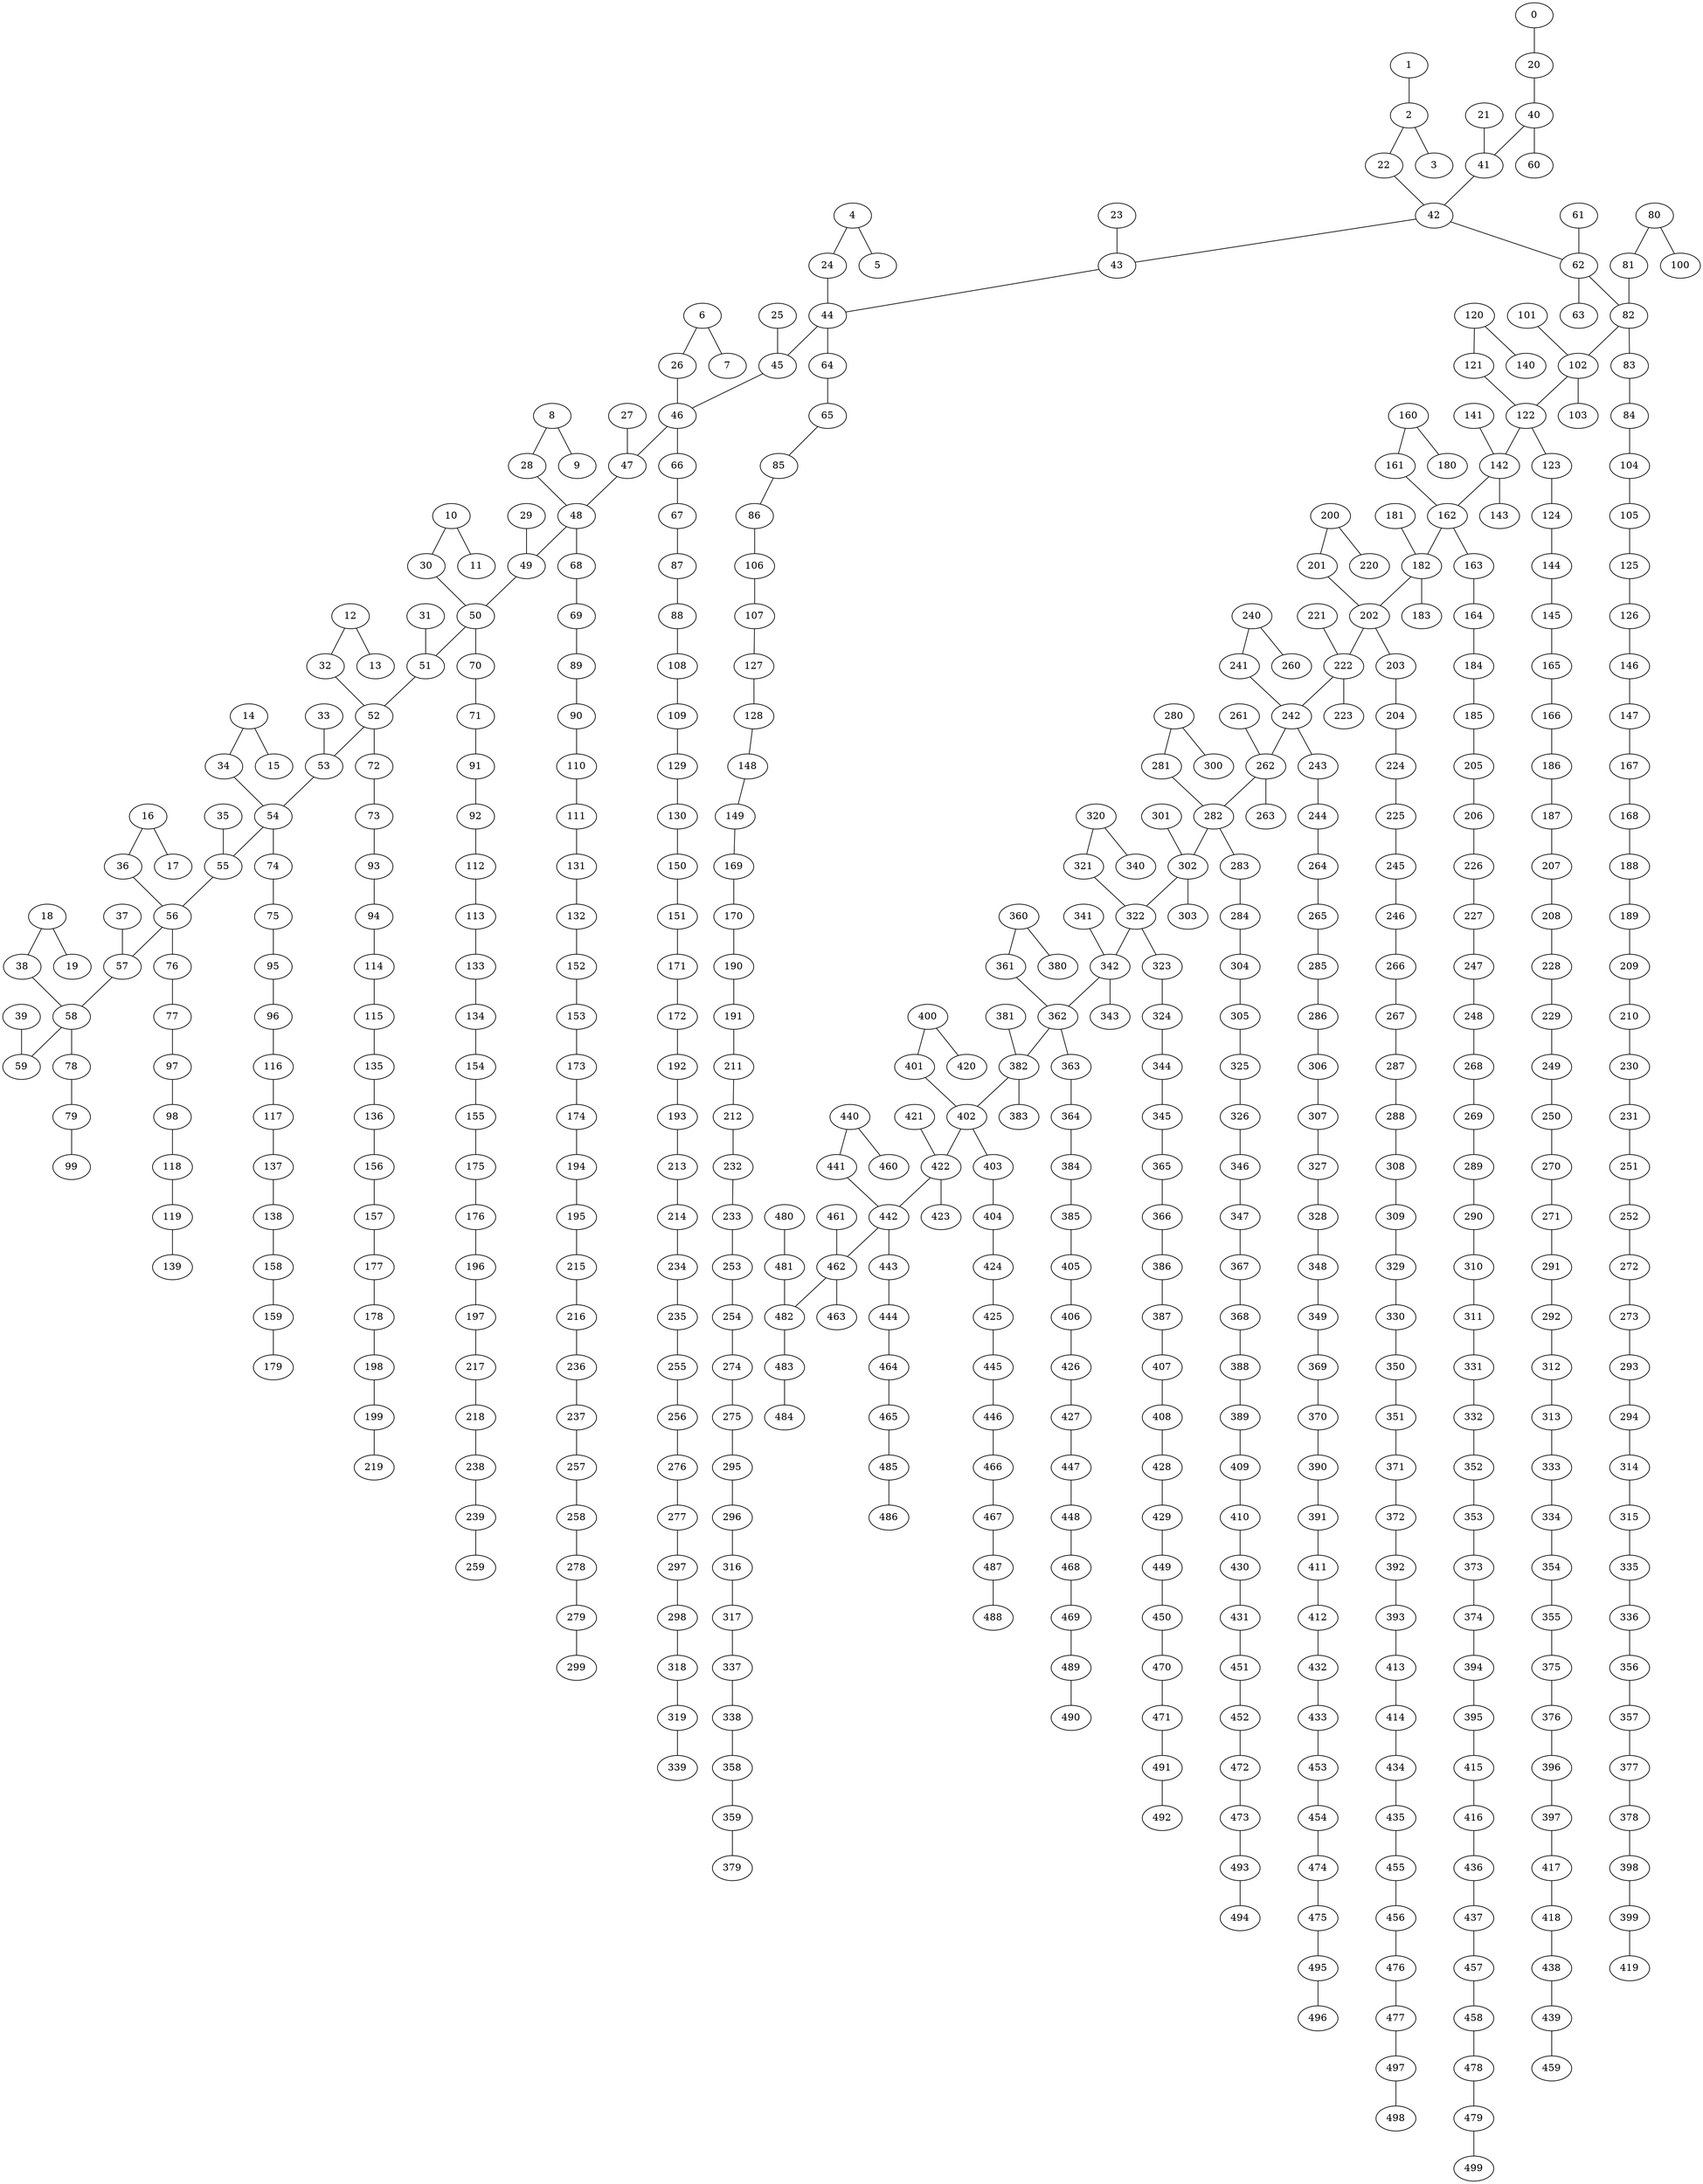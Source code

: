 graph Malla_500_BFS {
42;
22;
41;
43;
62;
61;
63;
82;
23;
44;
21;
40;
2;
1;
3;
20;
60;
24;
45;
64;
81;
83;
102;
101;
103;
122;
84;
80;
65;
25;
46;
4;
0;
5;
26;
47;
66;
85;
100;
104;
121;
123;
142;
141;
143;
162;
124;
120;
105;
86;
67;
27;
48;
6;
7;
28;
49;
68;
87;
106;
125;
140;
144;
161;
163;
182;
181;
183;
202;
164;
160;
145;
126;
107;
88;
69;
29;
50;
8;
9;
30;
51;
70;
89;
108;
127;
146;
165;
180;
184;
201;
203;
222;
221;
223;
242;
204;
200;
185;
166;
147;
128;
109;
90;
71;
31;
52;
10;
11;
32;
53;
72;
91;
110;
129;
148;
167;
186;
205;
220;
224;
241;
243;
262;
261;
263;
282;
244;
240;
225;
206;
187;
168;
149;
130;
111;
92;
73;
33;
54;
12;
13;
34;
55;
74;
93;
112;
131;
150;
169;
188;
207;
226;
245;
260;
264;
281;
283;
302;
301;
303;
322;
284;
280;
265;
246;
227;
208;
189;
170;
151;
132;
113;
94;
75;
35;
56;
14;
15;
36;
57;
76;
95;
114;
133;
152;
171;
190;
209;
228;
247;
266;
285;
300;
304;
321;
323;
342;
341;
343;
362;
324;
320;
305;
286;
267;
248;
229;
210;
191;
172;
153;
134;
115;
96;
77;
37;
58;
16;
17;
38;
59;
78;
97;
116;
135;
154;
173;
192;
211;
230;
249;
268;
287;
306;
325;
340;
344;
361;
363;
382;
381;
383;
402;
364;
360;
345;
326;
307;
288;
269;
250;
231;
212;
193;
174;
155;
136;
117;
98;
79;
39;
18;
19;
99;
118;
137;
156;
175;
194;
213;
232;
251;
270;
289;
308;
327;
346;
365;
380;
384;
401;
403;
422;
421;
423;
442;
404;
400;
385;
366;
347;
328;
309;
290;
271;
252;
233;
214;
195;
176;
157;
138;
119;
139;
158;
177;
196;
215;
234;
253;
272;
291;
310;
329;
348;
367;
386;
405;
420;
424;
441;
443;
462;
461;
463;
482;
444;
440;
425;
406;
387;
368;
349;
330;
311;
292;
273;
254;
235;
216;
197;
178;
159;
179;
198;
217;
236;
255;
274;
293;
312;
331;
350;
369;
388;
407;
426;
445;
460;
464;
481;
483;
484;
480;
465;
446;
427;
408;
389;
370;
351;
332;
313;
294;
275;
256;
237;
218;
199;
219;
238;
257;
276;
295;
314;
333;
352;
371;
390;
409;
428;
447;
466;
485;
486;
467;
448;
429;
410;
391;
372;
353;
334;
315;
296;
277;
258;
239;
259;
278;
297;
316;
335;
354;
373;
392;
411;
430;
449;
468;
487;
488;
469;
450;
431;
412;
393;
374;
355;
336;
317;
298;
279;
299;
318;
337;
356;
375;
394;
413;
432;
451;
470;
489;
490;
471;
452;
433;
414;
395;
376;
357;
338;
319;
339;
358;
377;
396;
415;
434;
453;
472;
491;
492;
473;
454;
435;
416;
397;
378;
359;
379;
398;
417;
436;
455;
474;
493;
494;
475;
456;
437;
418;
399;
419;
438;
457;
476;
495;
496;
477;
458;
439;
459;
478;
497;
498;
479;
499;
22 -- 42;
41 -- 42;
42 -- 43;
42 -- 62;
61 -- 62;
62 -- 63;
62 -- 82;
23 -- 43;
43 -- 44;
21 -- 41;
40 -- 41;
2 -- 22;
1 -- 2;
2 -- 3;
20 -- 40;
40 -- 60;
24 -- 44;
44 -- 45;
44 -- 64;
81 -- 82;
82 -- 83;
82 -- 102;
101 -- 102;
102 -- 103;
102 -- 122;
83 -- 84;
80 -- 81;
64 -- 65;
25 -- 45;
45 -- 46;
4 -- 24;
0 -- 20;
4 -- 5;
26 -- 46;
46 -- 47;
46 -- 66;
65 -- 85;
80 -- 100;
84 -- 104;
121 -- 122;
122 -- 123;
122 -- 142;
141 -- 142;
142 -- 143;
142 -- 162;
123 -- 124;
120 -- 121;
104 -- 105;
85 -- 86;
66 -- 67;
27 -- 47;
47 -- 48;
6 -- 26;
6 -- 7;
28 -- 48;
48 -- 49;
48 -- 68;
67 -- 87;
86 -- 106;
105 -- 125;
120 -- 140;
124 -- 144;
161 -- 162;
162 -- 163;
162 -- 182;
181 -- 182;
182 -- 183;
182 -- 202;
163 -- 164;
160 -- 161;
144 -- 145;
125 -- 126;
106 -- 107;
87 -- 88;
68 -- 69;
29 -- 49;
49 -- 50;
8 -- 28;
8 -- 9;
30 -- 50;
50 -- 51;
50 -- 70;
69 -- 89;
88 -- 108;
107 -- 127;
126 -- 146;
145 -- 165;
160 -- 180;
164 -- 184;
201 -- 202;
202 -- 203;
202 -- 222;
221 -- 222;
222 -- 223;
222 -- 242;
203 -- 204;
200 -- 201;
184 -- 185;
165 -- 166;
146 -- 147;
127 -- 128;
108 -- 109;
89 -- 90;
70 -- 71;
31 -- 51;
51 -- 52;
10 -- 30;
10 -- 11;
32 -- 52;
52 -- 53;
52 -- 72;
71 -- 91;
90 -- 110;
109 -- 129;
128 -- 148;
147 -- 167;
166 -- 186;
185 -- 205;
200 -- 220;
204 -- 224;
241 -- 242;
242 -- 243;
242 -- 262;
261 -- 262;
262 -- 263;
262 -- 282;
243 -- 244;
240 -- 241;
224 -- 225;
205 -- 206;
186 -- 187;
167 -- 168;
148 -- 149;
129 -- 130;
110 -- 111;
91 -- 92;
72 -- 73;
33 -- 53;
53 -- 54;
12 -- 32;
12 -- 13;
34 -- 54;
54 -- 55;
54 -- 74;
73 -- 93;
92 -- 112;
111 -- 131;
130 -- 150;
149 -- 169;
168 -- 188;
187 -- 207;
206 -- 226;
225 -- 245;
240 -- 260;
244 -- 264;
281 -- 282;
282 -- 283;
282 -- 302;
301 -- 302;
302 -- 303;
302 -- 322;
283 -- 284;
280 -- 281;
264 -- 265;
245 -- 246;
226 -- 227;
207 -- 208;
188 -- 189;
169 -- 170;
150 -- 151;
131 -- 132;
112 -- 113;
93 -- 94;
74 -- 75;
35 -- 55;
55 -- 56;
14 -- 34;
14 -- 15;
36 -- 56;
56 -- 57;
56 -- 76;
75 -- 95;
94 -- 114;
113 -- 133;
132 -- 152;
151 -- 171;
170 -- 190;
189 -- 209;
208 -- 228;
227 -- 247;
246 -- 266;
265 -- 285;
280 -- 300;
284 -- 304;
321 -- 322;
322 -- 323;
322 -- 342;
341 -- 342;
342 -- 343;
342 -- 362;
323 -- 324;
320 -- 321;
304 -- 305;
285 -- 286;
266 -- 267;
247 -- 248;
228 -- 229;
209 -- 210;
190 -- 191;
171 -- 172;
152 -- 153;
133 -- 134;
114 -- 115;
95 -- 96;
76 -- 77;
37 -- 57;
57 -- 58;
16 -- 36;
16 -- 17;
38 -- 58;
58 -- 59;
58 -- 78;
77 -- 97;
96 -- 116;
115 -- 135;
134 -- 154;
153 -- 173;
172 -- 192;
191 -- 211;
210 -- 230;
229 -- 249;
248 -- 268;
267 -- 287;
286 -- 306;
305 -- 325;
320 -- 340;
324 -- 344;
361 -- 362;
362 -- 363;
362 -- 382;
381 -- 382;
382 -- 383;
382 -- 402;
363 -- 364;
360 -- 361;
344 -- 345;
325 -- 326;
306 -- 307;
287 -- 288;
268 -- 269;
249 -- 250;
230 -- 231;
211 -- 212;
192 -- 193;
173 -- 174;
154 -- 155;
135 -- 136;
116 -- 117;
97 -- 98;
78 -- 79;
39 -- 59;
18 -- 38;
18 -- 19;
79 -- 99;
98 -- 118;
117 -- 137;
136 -- 156;
155 -- 175;
174 -- 194;
193 -- 213;
212 -- 232;
231 -- 251;
250 -- 270;
269 -- 289;
288 -- 308;
307 -- 327;
326 -- 346;
345 -- 365;
360 -- 380;
364 -- 384;
401 -- 402;
402 -- 403;
402 -- 422;
421 -- 422;
422 -- 423;
422 -- 442;
403 -- 404;
400 -- 401;
384 -- 385;
365 -- 366;
346 -- 347;
327 -- 328;
308 -- 309;
289 -- 290;
270 -- 271;
251 -- 252;
232 -- 233;
213 -- 214;
194 -- 195;
175 -- 176;
156 -- 157;
137 -- 138;
118 -- 119;
119 -- 139;
138 -- 158;
157 -- 177;
176 -- 196;
195 -- 215;
214 -- 234;
233 -- 253;
252 -- 272;
271 -- 291;
290 -- 310;
309 -- 329;
328 -- 348;
347 -- 367;
366 -- 386;
385 -- 405;
400 -- 420;
404 -- 424;
441 -- 442;
442 -- 443;
442 -- 462;
461 -- 462;
462 -- 463;
462 -- 482;
443 -- 444;
440 -- 441;
424 -- 425;
405 -- 406;
386 -- 387;
367 -- 368;
348 -- 349;
329 -- 330;
310 -- 311;
291 -- 292;
272 -- 273;
253 -- 254;
234 -- 235;
215 -- 216;
196 -- 197;
177 -- 178;
158 -- 159;
159 -- 179;
178 -- 198;
197 -- 217;
216 -- 236;
235 -- 255;
254 -- 274;
273 -- 293;
292 -- 312;
311 -- 331;
330 -- 350;
349 -- 369;
368 -- 388;
387 -- 407;
406 -- 426;
425 -- 445;
440 -- 460;
444 -- 464;
481 -- 482;
482 -- 483;
483 -- 484;
480 -- 481;
464 -- 465;
445 -- 446;
426 -- 427;
407 -- 408;
388 -- 389;
369 -- 370;
350 -- 351;
331 -- 332;
312 -- 313;
293 -- 294;
274 -- 275;
255 -- 256;
236 -- 237;
217 -- 218;
198 -- 199;
199 -- 219;
218 -- 238;
237 -- 257;
256 -- 276;
275 -- 295;
294 -- 314;
313 -- 333;
332 -- 352;
351 -- 371;
370 -- 390;
389 -- 409;
408 -- 428;
427 -- 447;
446 -- 466;
465 -- 485;
485 -- 486;
466 -- 467;
447 -- 448;
428 -- 429;
409 -- 410;
390 -- 391;
371 -- 372;
352 -- 353;
333 -- 334;
314 -- 315;
295 -- 296;
276 -- 277;
257 -- 258;
238 -- 239;
239 -- 259;
258 -- 278;
277 -- 297;
296 -- 316;
315 -- 335;
334 -- 354;
353 -- 373;
372 -- 392;
391 -- 411;
410 -- 430;
429 -- 449;
448 -- 468;
467 -- 487;
487 -- 488;
468 -- 469;
449 -- 450;
430 -- 431;
411 -- 412;
392 -- 393;
373 -- 374;
354 -- 355;
335 -- 336;
316 -- 317;
297 -- 298;
278 -- 279;
279 -- 299;
298 -- 318;
317 -- 337;
336 -- 356;
355 -- 375;
374 -- 394;
393 -- 413;
412 -- 432;
431 -- 451;
450 -- 470;
469 -- 489;
489 -- 490;
470 -- 471;
451 -- 452;
432 -- 433;
413 -- 414;
394 -- 395;
375 -- 376;
356 -- 357;
337 -- 338;
318 -- 319;
319 -- 339;
338 -- 358;
357 -- 377;
376 -- 396;
395 -- 415;
414 -- 434;
433 -- 453;
452 -- 472;
471 -- 491;
491 -- 492;
472 -- 473;
453 -- 454;
434 -- 435;
415 -- 416;
396 -- 397;
377 -- 378;
358 -- 359;
359 -- 379;
378 -- 398;
397 -- 417;
416 -- 436;
435 -- 455;
454 -- 474;
473 -- 493;
493 -- 494;
474 -- 475;
455 -- 456;
436 -- 437;
417 -- 418;
398 -- 399;
399 -- 419;
418 -- 438;
437 -- 457;
456 -- 476;
475 -- 495;
495 -- 496;
476 -- 477;
457 -- 458;
438 -- 439;
439 -- 459;
458 -- 478;
477 -- 497;
497 -- 498;
478 -- 479;
479 -- 499;
}